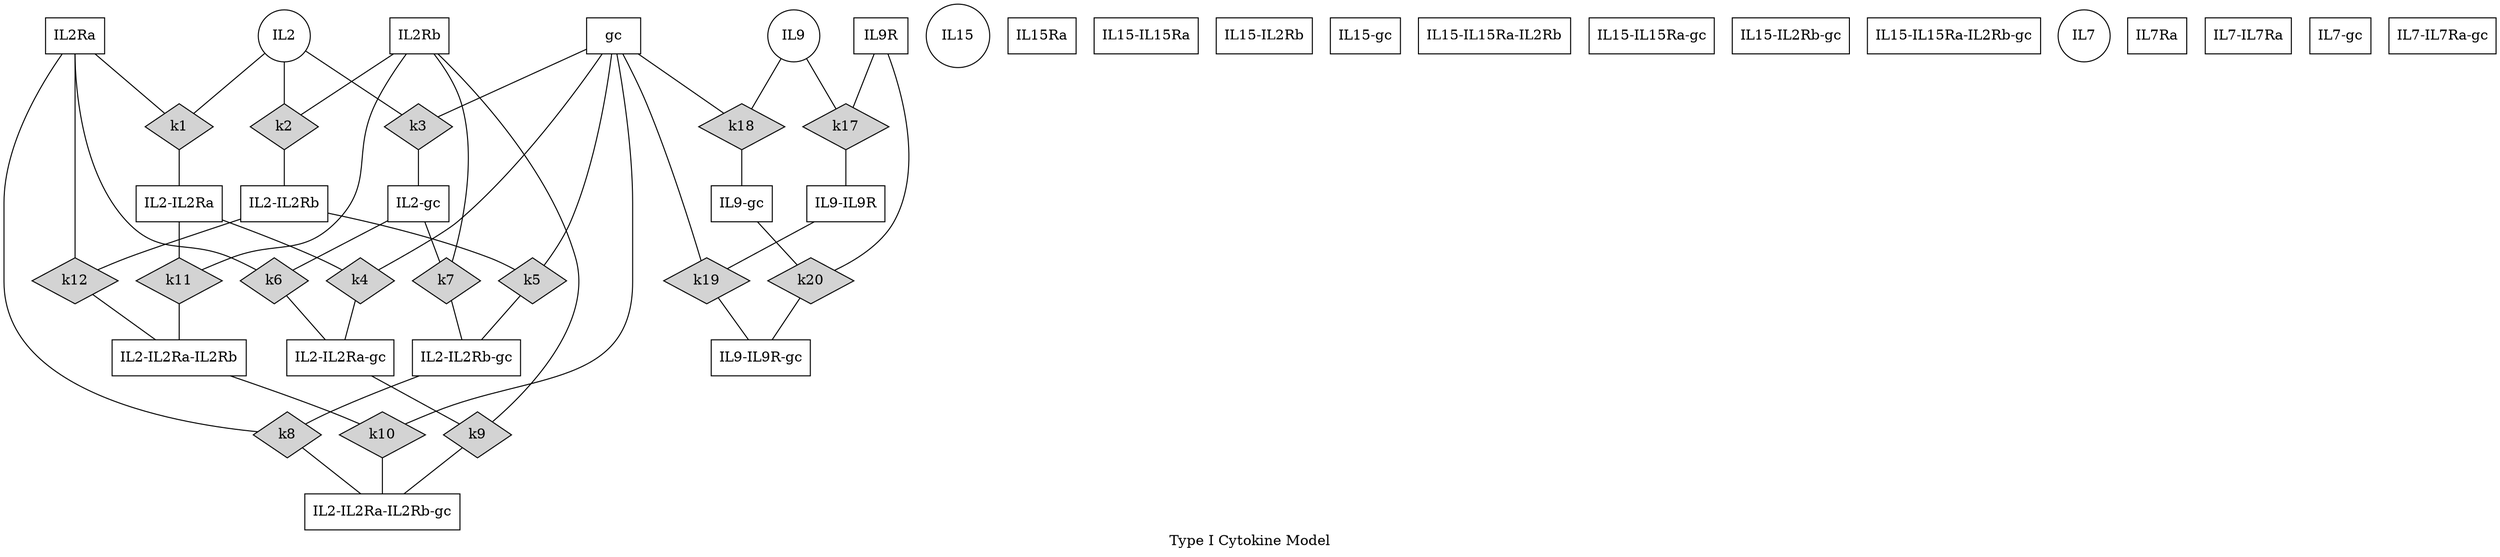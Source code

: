 ##"A few people in the field of genetics are using dot to draw "marriage node diagram"  pedigree drawings.  Here is one I have done of a test pedigree from the FTREE pedigree drawing package (Lion Share was a racehorse)." Contributed by David Duffy.

##Command to get the layout: "dot -Tpng thisfile > thisfile.png"

digraph Ped_Lion_Share           {
# page = "8.2677165,11.692913";
ratio = "auto";
mincross = 2.0;
label = "Type I Cytokine Model";

"IL2"   [shape=circle];
"IL2Ra" [shape=box    ];
"IL2Rb" [shape=box    ];
"gc"    [shape=box    ];
"IL2-IL2Ra" [shape=box];
"IL2-IL2Rb" [shape=box];
"IL2-gc" [shape=box];
"IL2-IL2Ra" [shape=box];
"IL2-IL2Ra" [shape=box];
"IL2-IL2Ra-IL2Rb" [shape=box ];
"IL2-IL2Ra-gc" [shape=box ];
"IL2-IL2Rb-gc" [shape=box ];
"IL2-IL2Ra-IL2Rb-gc" [shape=box ];

"IL15"  [shape=circle];
"IL15Ra"    [shape=box];
"IL15-IL15Ra"   [shape=box];
"IL15-IL2Rb"    [shape=box];
"IL15-gc"   [shape=box];
"IL15-IL15Ra-IL2Rb" [shape=box];
"IL15-IL15Ra-gc"    [shape=box];
"IL15-IL2Rb-gc" [shape=box];
"IL15-IL15Ra-IL2Rb-gc"  [shape=box];

"IL7"   [shape=circle];
"IL7Ra" [shape=box];
"IL7-IL7Ra" [shape=box];
"IL7-gc"    [shape=box];
"IL7-IL7Ra-gc"  [shape=box];

"IL9"   [shape=circle];
"IL9R" [shape=box    ];
"gc"    [shape=box    ];
"IL9-IL9R" [shape=box];
"IL9-gc" [shape=box];
"IL9-IL9R-gc" [shape=box ];


"k1" [shape=diamond,style=filled,height=.1,width=.1];
"IL2" -> "k1" [dir=none,weight=1];
"IL2Ra" -> "k1" [dir=none,weight=1];
"k1" -> "IL2-IL2Ra" [dir=none, weight=2];

"k2" [shape=diamond,style=filled,height=.1,width=.1];
"IL2" -> "k2" [dir=none,weight=1];
"IL2Rb" -> "k2" [dir=none,weight=1];
"k2" -> "IL2-IL2Rb" [dir=none, weight=2];

"k3" [shape=diamond,style=filled,height=.1,width=.1];
"IL2" -> "k3" [dir=none,weight=1];
"gc" -> "k3" [dir=none,weight=1];
"k3" -> "IL2-gc" [dir=none, weight=2];

"k4" [shape=diamond,style=filled,height=.1,width=.1];
"IL2-IL2Ra" -> "k4" [dir=none,weight=1];
"gc" -> "k4" [dir=none,weight=1];
"k4" -> "IL2-IL2Ra-gc" [dir=none, weight=2];

"k5" [shape=diamond,style=filled,height=.1,width=.1];
"IL2-IL2Rb" -> "k5" [dir=none,weight=1];
"gc" -> "k5" [dir=none,weight=1];
"k5" -> "IL2-IL2Rb-gc" [dir=none, weight=2];

"k6" [shape=diamond,style=filled,height=.1,width=.1];
"IL2-gc" -> "k6" [dir=none,weight=1];
"IL2Ra" -> "k6" [dir=none,weight=1];
"k6" -> "IL2-IL2Ra-gc" [dir=none, weight=2];

"k7" [shape=diamond,style=filled,height=.1,width=.1];
"IL2-gc" -> "k7" [dir=none,weight=1];
"IL2Rb" -> "k7" [dir=none,weight=1];
"k7" -> "IL2-IL2Rb-gc" [dir=none, weight=2];

"k8" [shape=diamond,style=filled,height=.1,width=.1];
"IL2-IL2Rb-gc" -> "k8" [dir=none,weight=1];
"IL2Ra" -> "k8" [dir=none,weight=1];
"k8" -> "IL2-IL2Ra-IL2Rb-gc" [dir=none, weight=2];

"k9" [shape=diamond,style=filled,height=.1,width=.1];
"IL2-IL2Ra-gc" -> "k9" [dir=none,weight=1];
"IL2Rb" -> "k9" [dir=none,weight=1];
"k9" -> "IL2-IL2Ra-IL2Rb-gc" [dir=none, weight=2];

"k10" [shape=diamond,style=filled,height=.1,width=.1];
"IL2-IL2Ra-IL2Rb" -> "k10" [dir=none,weight=1];
"gc" -> "k10" [dir=none,weight=1];
"k10" -> "IL2-IL2Ra-IL2Rb-gc" [dir=none, weight=2];

"k11" [shape=diamond,style=filled,height=.1,width=.1];
"IL2-IL2Ra" -> "k11" [dir=none,weight=1];
"IL2Rb" -> "k11" [dir=none,weight=1];
"k11" -> "IL2-IL2Ra-IL2Rb" [dir=none, weight=2];

"k12" [shape=diamond,style=filled,height=.1,width=.1];
"IL2-IL2Rb" -> "k12" [dir=none,weight=1];
"IL2Ra" -> "k12" [dir=none,weight=1];
"k12" -> "IL2-IL2Ra-IL2Rb" [dir=none, weight=2];




"k17" [shape=diamond,style=filled,height=.1,width=.1];
"IL9" -> "k17" [dir=none,weight=1];
"IL9R" -> "k17" [dir=none,weight=1];
"k17" -> "IL9-IL9R" [dir=none, weight=2];

"k18" [shape=diamond,style=filled,height=.1,width=.1];
"IL9" -> "k18" [dir=none,weight=1];
"gc" -> "k18" [dir=none,weight=1];
"k18" -> "IL9-gc" [dir=none, weight=2];

"k19" [shape=diamond,style=filled,height=.1,width=.1];
"IL9-IL9R" -> "k19" [dir=none,weight=1];
"gc" -> "k19" [dir=none,weight=1];
"k19" -> "IL9-IL9R-gc" [dir=none, weight=2];

"k20" [shape=diamond,style=filled,height=.1,width=.1];
"IL9-gc" -> "k20" [dir=none,weight=1];
"IL9R" -> "k20" [dir=none,weight=1];
"k20" -> "IL9-IL9R-gc" [dir=none, weight=2];

}
